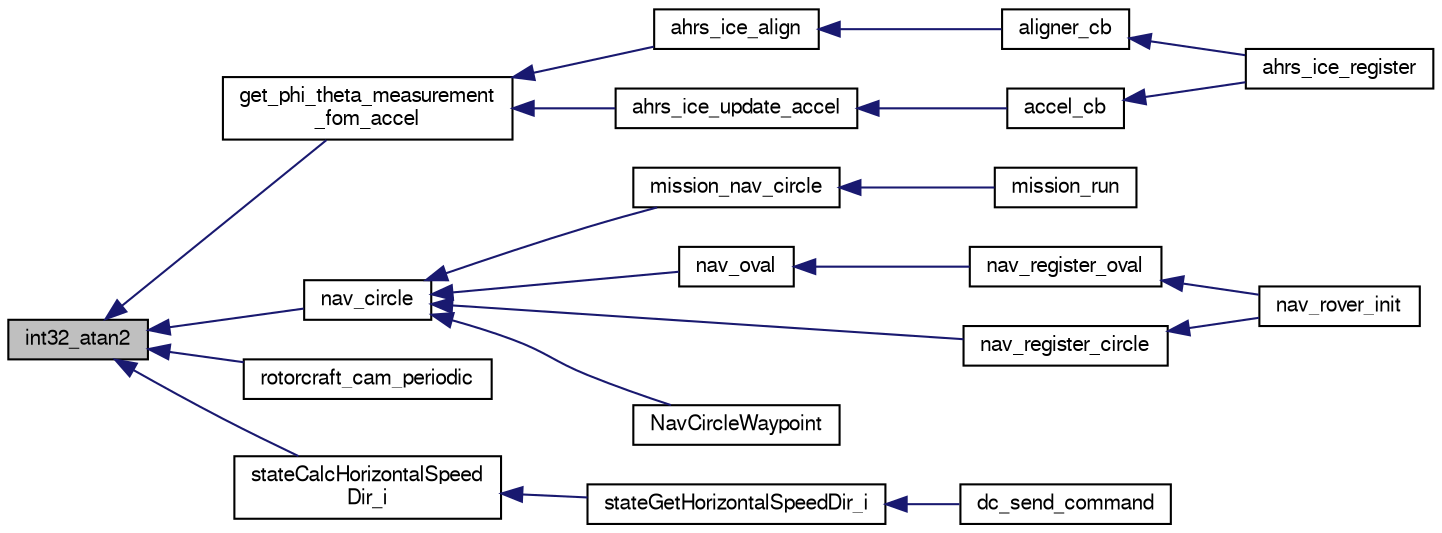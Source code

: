 digraph "int32_atan2"
{
  edge [fontname="FreeSans",fontsize="10",labelfontname="FreeSans",labelfontsize="10"];
  node [fontname="FreeSans",fontsize="10",shape=record];
  rankdir="LR";
  Node1 [label="int32_atan2",height=0.2,width=0.4,color="black", fillcolor="grey75", style="filled", fontcolor="black"];
  Node1 -> Node2 [dir="back",color="midnightblue",fontsize="10",style="solid",fontname="FreeSans"];
  Node2 [label="get_phi_theta_measurement\l_fom_accel",height=0.2,width=0.4,color="black", fillcolor="white", style="filled",URL="$ahrs__int__cmpl__euler_8c.html#a4097208c85111251e79e54ba051303cc"];
  Node2 -> Node3 [dir="back",color="midnightblue",fontsize="10",style="solid",fontname="FreeSans"];
  Node3 [label="ahrs_ice_align",height=0.2,width=0.4,color="black", fillcolor="white", style="filled",URL="$ahrs__int__cmpl__euler_8h.html#a910862cbcce7ec30bc61509f10d4595f"];
  Node3 -> Node4 [dir="back",color="midnightblue",fontsize="10",style="solid",fontname="FreeSans"];
  Node4 [label="aligner_cb",height=0.2,width=0.4,color="black", fillcolor="white", style="filled",URL="$ahrs__int__cmpl__euler__wrapper_8c.html#abb508f672663ab1485eae5b9e1799f21"];
  Node4 -> Node5 [dir="back",color="midnightblue",fontsize="10",style="solid",fontname="FreeSans"];
  Node5 [label="ahrs_ice_register",height=0.2,width=0.4,color="black", fillcolor="white", style="filled",URL="$ahrs__int__cmpl__euler__wrapper_8h.html#a9381a05bdc4709a1da0c7eae9b5d9fbc"];
  Node2 -> Node6 [dir="back",color="midnightblue",fontsize="10",style="solid",fontname="FreeSans"];
  Node6 [label="ahrs_ice_update_accel",height=0.2,width=0.4,color="black", fillcolor="white", style="filled",URL="$ahrs__int__cmpl__euler_8h.html#af745c667b581df4ebb05736724bc139f"];
  Node6 -> Node7 [dir="back",color="midnightblue",fontsize="10",style="solid",fontname="FreeSans"];
  Node7 [label="accel_cb",height=0.2,width=0.4,color="black", fillcolor="white", style="filled",URL="$ahrs__int__cmpl__euler__wrapper_8c.html#aacd6b1869f263f90a6f1fbe777a87793"];
  Node7 -> Node5 [dir="back",color="midnightblue",fontsize="10",style="solid",fontname="FreeSans"];
  Node1 -> Node8 [dir="back",color="midnightblue",fontsize="10",style="solid",fontname="FreeSans"];
  Node8 [label="nav_circle",height=0.2,width=0.4,color="black", fillcolor="white", style="filled",URL="$rotorcraft_2navigation_8h.html#a36cb2df1c3d4dfeee909f2ebc8b38d64"];
  Node8 -> Node9 [dir="back",color="midnightblue",fontsize="10",style="solid",fontname="FreeSans"];
  Node9 [label="mission_nav_circle",height=0.2,width=0.4,color="black", fillcolor="white", style="filled",URL="$mission__rotorcraft__nav_8c.html#a5899bf656828651c84b775c17f270bb2",tooltip="Navigation function on a circle. "];
  Node9 -> Node10 [dir="back",color="midnightblue",fontsize="10",style="solid",fontname="FreeSans"];
  Node10 [label="mission_run",height=0.2,width=0.4,color="black", fillcolor="white", style="filled",URL="$mission__rotorcraft__nav_8c.html#a77c170761e804706933b8eccce1e93ea",tooltip="Run mission. "];
  Node8 -> Node11 [dir="back",color="midnightblue",fontsize="10",style="solid",fontname="FreeSans"];
  Node11 [label="nav_oval",height=0.2,width=0.4,color="black", fillcolor="white", style="filled",URL="$rotorcraft_2navigation_8c.html#ae660519c2f89e1c5f9aac7877f1e46e6",tooltip="Navigation along a figure O. "];
  Node11 -> Node12 [dir="back",color="midnightblue",fontsize="10",style="solid",fontname="FreeSans"];
  Node12 [label="nav_register_oval",height=0.2,width=0.4,color="black", fillcolor="white", style="filled",URL="$rover_2navigation_8h.html#af495131c9e74de9b78173144cda2574c"];
  Node12 -> Node13 [dir="back",color="midnightblue",fontsize="10",style="solid",fontname="FreeSans"];
  Node13 [label="nav_rover_init",height=0.2,width=0.4,color="black", fillcolor="white", style="filled",URL="$nav__rover__base_8h.html#a7dbbfec5c5db9defc4309d2a6cb092b4",tooltip="Init and register nav functions. "];
  Node8 -> Node14 [dir="back",color="midnightblue",fontsize="10",style="solid",fontname="FreeSans"];
  Node14 [label="nav_register_circle",height=0.2,width=0.4,color="black", fillcolor="white", style="filled",URL="$rover_2navigation_8h.html#aceb147e5f4a4f8502edfc3f1d59d925d"];
  Node14 -> Node13 [dir="back",color="midnightblue",fontsize="10",style="solid",fontname="FreeSans"];
  Node8 -> Node15 [dir="back",color="midnightblue",fontsize="10",style="solid",fontname="FreeSans"];
  Node15 [label="NavCircleWaypoint",height=0.2,width=0.4,color="black", fillcolor="white", style="filled",URL="$rotorcraft_2navigation_8h.html#accb3c51973fb17006df7ff3c58c13424"];
  Node1 -> Node16 [dir="back",color="midnightblue",fontsize="10",style="solid",fontname="FreeSans"];
  Node16 [label="rotorcraft_cam_periodic",height=0.2,width=0.4,color="black", fillcolor="white", style="filled",URL="$rotorcraft__cam_8h.html#a64fb59f54ef1b4ddcec941fbe4cb8d9e"];
  Node1 -> Node17 [dir="back",color="midnightblue",fontsize="10",style="solid",fontname="FreeSans"];
  Node17 [label="stateCalcHorizontalSpeed\lDir_i",height=0.2,width=0.4,color="black", fillcolor="white", style="filled",URL="$group__state__velocity.html#ga616679a87131f44dd89c8357cb318366"];
  Node17 -> Node18 [dir="back",color="midnightblue",fontsize="10",style="solid",fontname="FreeSans"];
  Node18 [label="stateGetHorizontalSpeedDir_i",height=0.2,width=0.4,color="black", fillcolor="white", style="filled",URL="$group__state__velocity.html#gaa247fba357f843268c6dd61a4cc0a7e9",tooltip="Get dir of horizontal ground speed (int). "];
  Node18 -> Node19 [dir="back",color="midnightblue",fontsize="10",style="solid",fontname="FreeSans"];
  Node19 [label="dc_send_command",height=0.2,width=0.4,color="black", fillcolor="white", style="filled",URL="$uart__cam__ctrl_8c.html#a833f16388be36136f5d7d173200d5e95",tooltip="Send Command To Camera. "];
}
